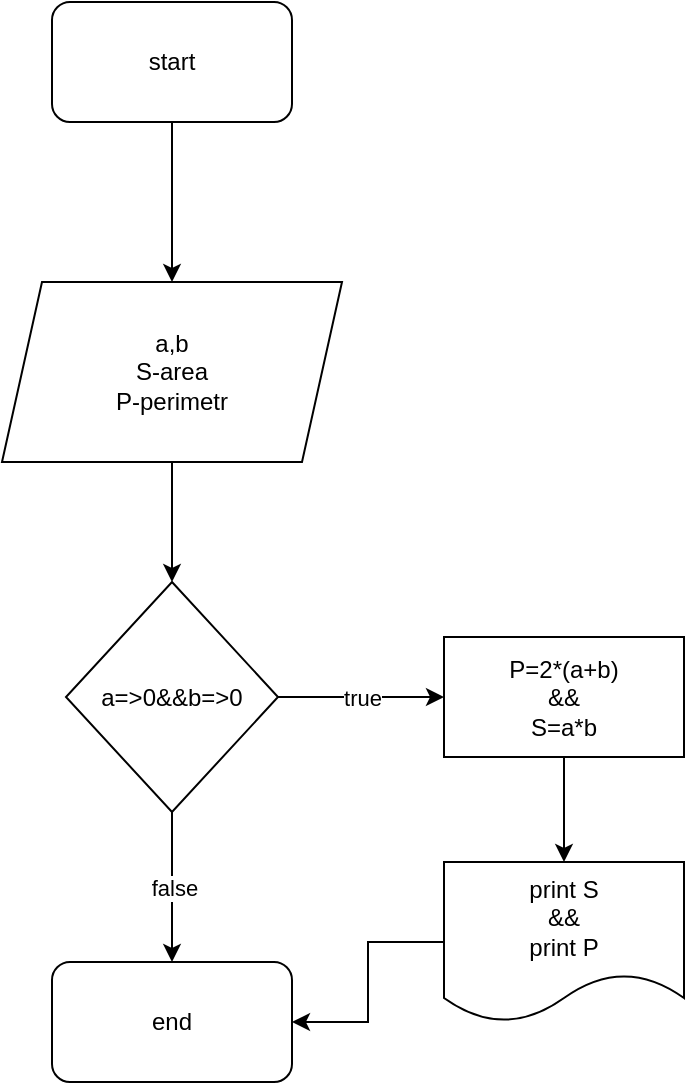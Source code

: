 <mxfile version="15.8.2" type="google"><diagram id="R2RzJTUUCP-NitWXJIxa" name="Page-1"><mxGraphModel dx="1038" dy="579" grid="1" gridSize="10" guides="1" tooltips="1" connect="1" arrows="1" fold="1" page="1" pageScale="1" pageWidth="827" pageHeight="1169" math="0" shadow="0"><root><mxCell id="0"/><mxCell id="1" parent="0"/><mxCell id="WsU8nDi-ABWMJ2Yol-j6-3" value="" style="edgeStyle=orthogonalEdgeStyle;rounded=0;orthogonalLoop=1;jettySize=auto;html=1;" edge="1" parent="1" source="WsU8nDi-ABWMJ2Yol-j6-1"><mxGeometry relative="1" as="geometry"><mxPoint x="414" y="190" as="targetPoint"/></mxGeometry></mxCell><mxCell id="WsU8nDi-ABWMJ2Yol-j6-1" value="start" style="rounded=1;whiteSpace=wrap;html=1;" vertex="1" parent="1"><mxGeometry x="354" y="50" width="120" height="60" as="geometry"/></mxCell><mxCell id="WsU8nDi-ABWMJ2Yol-j6-7" value="" style="edgeStyle=orthogonalEdgeStyle;rounded=0;orthogonalLoop=1;jettySize=auto;html=1;" edge="1" parent="1" source="WsU8nDi-ABWMJ2Yol-j6-4" target="WsU8nDi-ABWMJ2Yol-j6-6"><mxGeometry relative="1" as="geometry"/></mxCell><mxCell id="WsU8nDi-ABWMJ2Yol-j6-4" value="a,b&lt;br&gt;S-area&lt;br&gt;P-perimetr" style="shape=parallelogram;perimeter=parallelogramPerimeter;whiteSpace=wrap;html=1;fixedSize=1;" vertex="1" parent="1"><mxGeometry x="329" y="190" width="170" height="90" as="geometry"/></mxCell><mxCell id="WsU8nDi-ABWMJ2Yol-j6-9" value="false&lt;br&gt;" style="edgeStyle=orthogonalEdgeStyle;rounded=0;orthogonalLoop=1;jettySize=auto;html=1;" edge="1" parent="1" source="WsU8nDi-ABWMJ2Yol-j6-6"><mxGeometry relative="1" as="geometry"><mxPoint x="414" y="530" as="targetPoint"/></mxGeometry></mxCell><mxCell id="WsU8nDi-ABWMJ2Yol-j6-11" value="true" style="edgeStyle=orthogonalEdgeStyle;rounded=0;orthogonalLoop=1;jettySize=auto;html=1;" edge="1" parent="1" source="WsU8nDi-ABWMJ2Yol-j6-6" target="WsU8nDi-ABWMJ2Yol-j6-10"><mxGeometry relative="1" as="geometry"/></mxCell><mxCell id="WsU8nDi-ABWMJ2Yol-j6-6" value="a=&amp;gt;0&amp;amp;&amp;amp;b=&amp;gt;0" style="rhombus;whiteSpace=wrap;html=1;" vertex="1" parent="1"><mxGeometry x="361" y="340" width="106" height="115" as="geometry"/></mxCell><mxCell id="WsU8nDi-ABWMJ2Yol-j6-8" value="end" style="rounded=1;whiteSpace=wrap;html=1;" vertex="1" parent="1"><mxGeometry x="354" y="530" width="120" height="60" as="geometry"/></mxCell><mxCell id="WsU8nDi-ABWMJ2Yol-j6-12" style="edgeStyle=orthogonalEdgeStyle;rounded=0;orthogonalLoop=1;jettySize=auto;html=1;" edge="1" parent="1" source="WsU8nDi-ABWMJ2Yol-j6-10"><mxGeometry relative="1" as="geometry"><mxPoint x="610" y="480" as="targetPoint"/></mxGeometry></mxCell><mxCell id="WsU8nDi-ABWMJ2Yol-j6-10" value="P=2*(a+b)&lt;br&gt;&amp;amp;&amp;amp;&lt;br&gt;S=a*b" style="whiteSpace=wrap;html=1;" vertex="1" parent="1"><mxGeometry x="550" y="367.5" width="120" height="60" as="geometry"/></mxCell><mxCell id="WsU8nDi-ABWMJ2Yol-j6-15" style="edgeStyle=orthogonalEdgeStyle;rounded=0;orthogonalLoop=1;jettySize=auto;html=1;entryX=1;entryY=0.5;entryDx=0;entryDy=0;" edge="1" parent="1" source="WsU8nDi-ABWMJ2Yol-j6-13" target="WsU8nDi-ABWMJ2Yol-j6-8"><mxGeometry relative="1" as="geometry"/></mxCell><mxCell id="WsU8nDi-ABWMJ2Yol-j6-13" value="print S&lt;br&gt;&amp;amp;&amp;amp;&lt;br&gt;print P" style="shape=document;whiteSpace=wrap;html=1;boundedLbl=1;" vertex="1" parent="1"><mxGeometry x="550" y="480" width="120" height="80" as="geometry"/></mxCell></root></mxGraphModel></diagram></mxfile>
